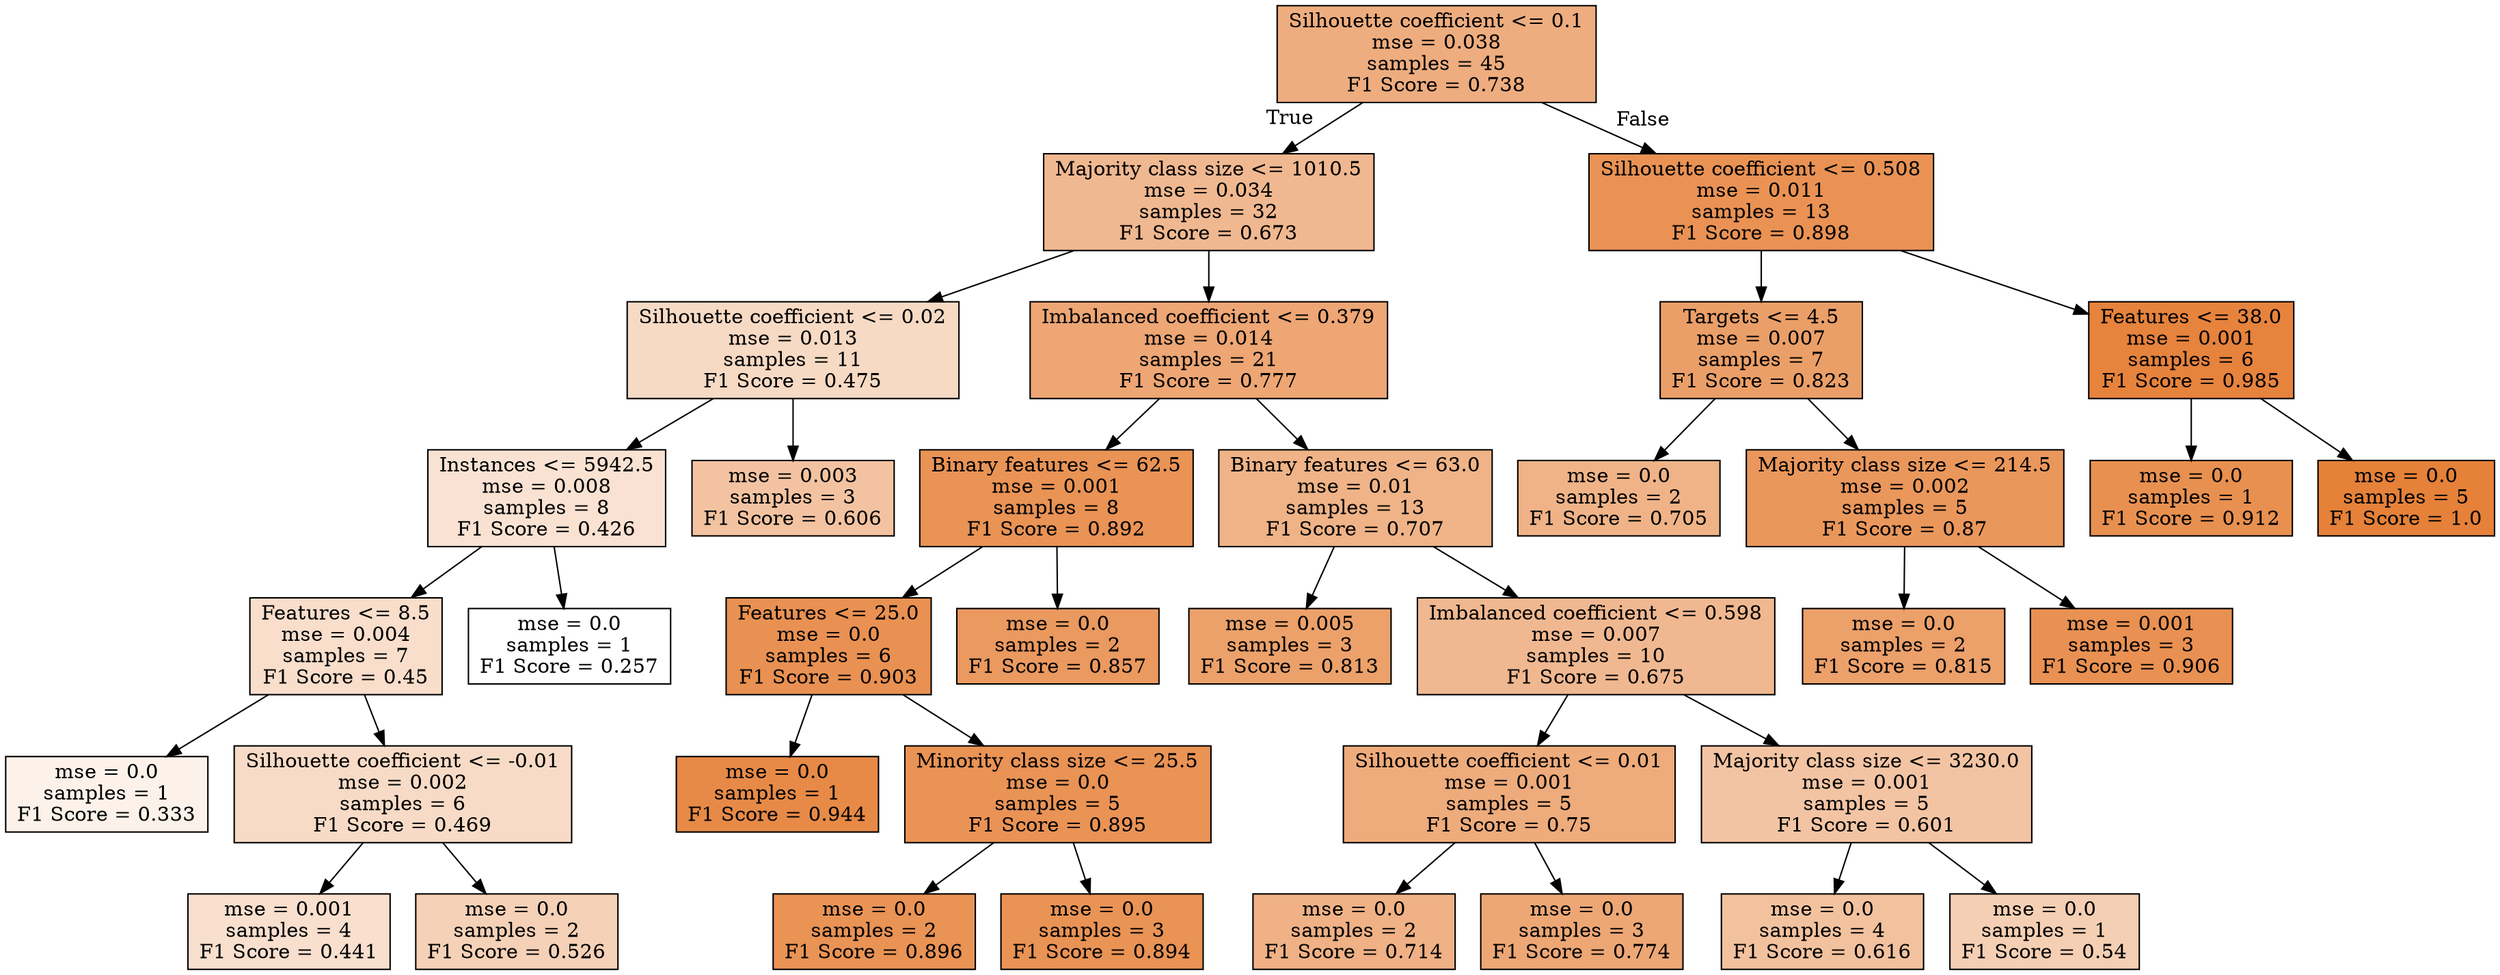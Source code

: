 digraph Tree {
node [shape=box, style="filled", color="black"] ;
0 [label="Silhouette coefficient <= 0.1\nmse = 0.038\nsamples = 45\nF1 Score = 0.738", fillcolor="#e58139a5"] ;
1 [label="Majority class size <= 1010.5\nmse = 0.034\nsamples = 32\nF1 Score = 0.673", fillcolor="#e581398f"] ;
0 -> 1 [labeldistance=2.5, labelangle=45, headlabel="True"] ;
2 [label="Silhouette coefficient <= 0.02\nmse = 0.013\nsamples = 11\nF1 Score = 0.475", fillcolor="#e581394b"] ;
1 -> 2 ;
3 [label="Instances <= 5942.5\nmse = 0.008\nsamples = 8\nF1 Score = 0.426", fillcolor="#e581393a"] ;
2 -> 3 ;
4 [label="Features <= 8.5\nmse = 0.004\nsamples = 7\nF1 Score = 0.45", fillcolor="#e5813942"] ;
3 -> 4 ;
5 [label="mse = 0.0\nsamples = 1\nF1 Score = 0.333", fillcolor="#e581391a"] ;
4 -> 5 ;
6 [label="Silhouette coefficient <= -0.01\nmse = 0.002\nsamples = 6\nF1 Score = 0.469", fillcolor="#e5813949"] ;
4 -> 6 ;
7 [label="mse = 0.001\nsamples = 4\nF1 Score = 0.441", fillcolor="#e581393f"] ;
6 -> 7 ;
8 [label="mse = 0.0\nsamples = 2\nF1 Score = 0.526", fillcolor="#e581395c"] ;
6 -> 8 ;
9 [label="mse = 0.0\nsamples = 1\nF1 Score = 0.257", fillcolor="#e5813900"] ;
3 -> 9 ;
10 [label="mse = 0.003\nsamples = 3\nF1 Score = 0.606", fillcolor="#e5813978"] ;
2 -> 10 ;
11 [label="Imbalanced coefficient <= 0.379\nmse = 0.014\nsamples = 21\nF1 Score = 0.777", fillcolor="#e58139b3"] ;
1 -> 11 ;
12 [label="Binary features <= 62.5\nmse = 0.001\nsamples = 8\nF1 Score = 0.892", fillcolor="#e58139da"] ;
11 -> 12 ;
13 [label="Features <= 25.0\nmse = 0.0\nsamples = 6\nF1 Score = 0.903", fillcolor="#e58139de"] ;
12 -> 13 ;
14 [label="mse = 0.0\nsamples = 1\nF1 Score = 0.944", fillcolor="#e58139ec"] ;
13 -> 14 ;
15 [label="Minority class size <= 25.5\nmse = 0.0\nsamples = 5\nF1 Score = 0.895", fillcolor="#e58139db"] ;
13 -> 15 ;
16 [label="mse = 0.0\nsamples = 2\nF1 Score = 0.896", fillcolor="#e58139db"] ;
15 -> 16 ;
17 [label="mse = 0.0\nsamples = 3\nF1 Score = 0.894", fillcolor="#e58139db"] ;
15 -> 17 ;
18 [label="mse = 0.0\nsamples = 2\nF1 Score = 0.857", fillcolor="#e58139ce"] ;
12 -> 18 ;
19 [label="Binary features <= 63.0\nmse = 0.01\nsamples = 13\nF1 Score = 0.707", fillcolor="#e581399a"] ;
11 -> 19 ;
20 [label="mse = 0.005\nsamples = 3\nF1 Score = 0.813", fillcolor="#e58139bf"] ;
19 -> 20 ;
21 [label="Imbalanced coefficient <= 0.598\nmse = 0.007\nsamples = 10\nF1 Score = 0.675", fillcolor="#e581398f"] ;
19 -> 21 ;
22 [label="Silhouette coefficient <= 0.01\nmse = 0.001\nsamples = 5\nF1 Score = 0.75", fillcolor="#e58139a9"] ;
21 -> 22 ;
23 [label="mse = 0.0\nsamples = 2\nF1 Score = 0.714", fillcolor="#e581399d"] ;
22 -> 23 ;
24 [label="mse = 0.0\nsamples = 3\nF1 Score = 0.774", fillcolor="#e58139b1"] ;
22 -> 24 ;
25 [label="Majority class size <= 3230.0\nmse = 0.001\nsamples = 5\nF1 Score = 0.601", fillcolor="#e5813976"] ;
21 -> 25 ;
26 [label="mse = 0.0\nsamples = 4\nF1 Score = 0.616", fillcolor="#e581397b"] ;
25 -> 26 ;
27 [label="mse = 0.0\nsamples = 1\nF1 Score = 0.54", fillcolor="#e5813961"] ;
25 -> 27 ;
28 [label="Silhouette coefficient <= 0.508\nmse = 0.011\nsamples = 13\nF1 Score = 0.898", fillcolor="#e58139dc"] ;
0 -> 28 [labeldistance=2.5, labelangle=-45, headlabel="False"] ;
29 [label="Targets <= 4.5\nmse = 0.007\nsamples = 7\nF1 Score = 0.823", fillcolor="#e58139c2"] ;
28 -> 29 ;
30 [label="mse = 0.0\nsamples = 2\nF1 Score = 0.705", fillcolor="#e581399a"] ;
29 -> 30 ;
31 [label="Majority class size <= 214.5\nmse = 0.002\nsamples = 5\nF1 Score = 0.87", fillcolor="#e58139d2"] ;
29 -> 31 ;
32 [label="mse = 0.0\nsamples = 2\nF1 Score = 0.815", fillcolor="#e58139c0"] ;
31 -> 32 ;
33 [label="mse = 0.001\nsamples = 3\nF1 Score = 0.906", fillcolor="#e58139df"] ;
31 -> 33 ;
34 [label="Features <= 38.0\nmse = 0.001\nsamples = 6\nF1 Score = 0.985", fillcolor="#e58139fa"] ;
28 -> 34 ;
35 [label="mse = 0.0\nsamples = 1\nF1 Score = 0.912", fillcolor="#e58139e1"] ;
34 -> 35 ;
36 [label="mse = 0.0\nsamples = 5\nF1 Score = 1.0", fillcolor="#e58139ff"] ;
34 -> 36 ;
}